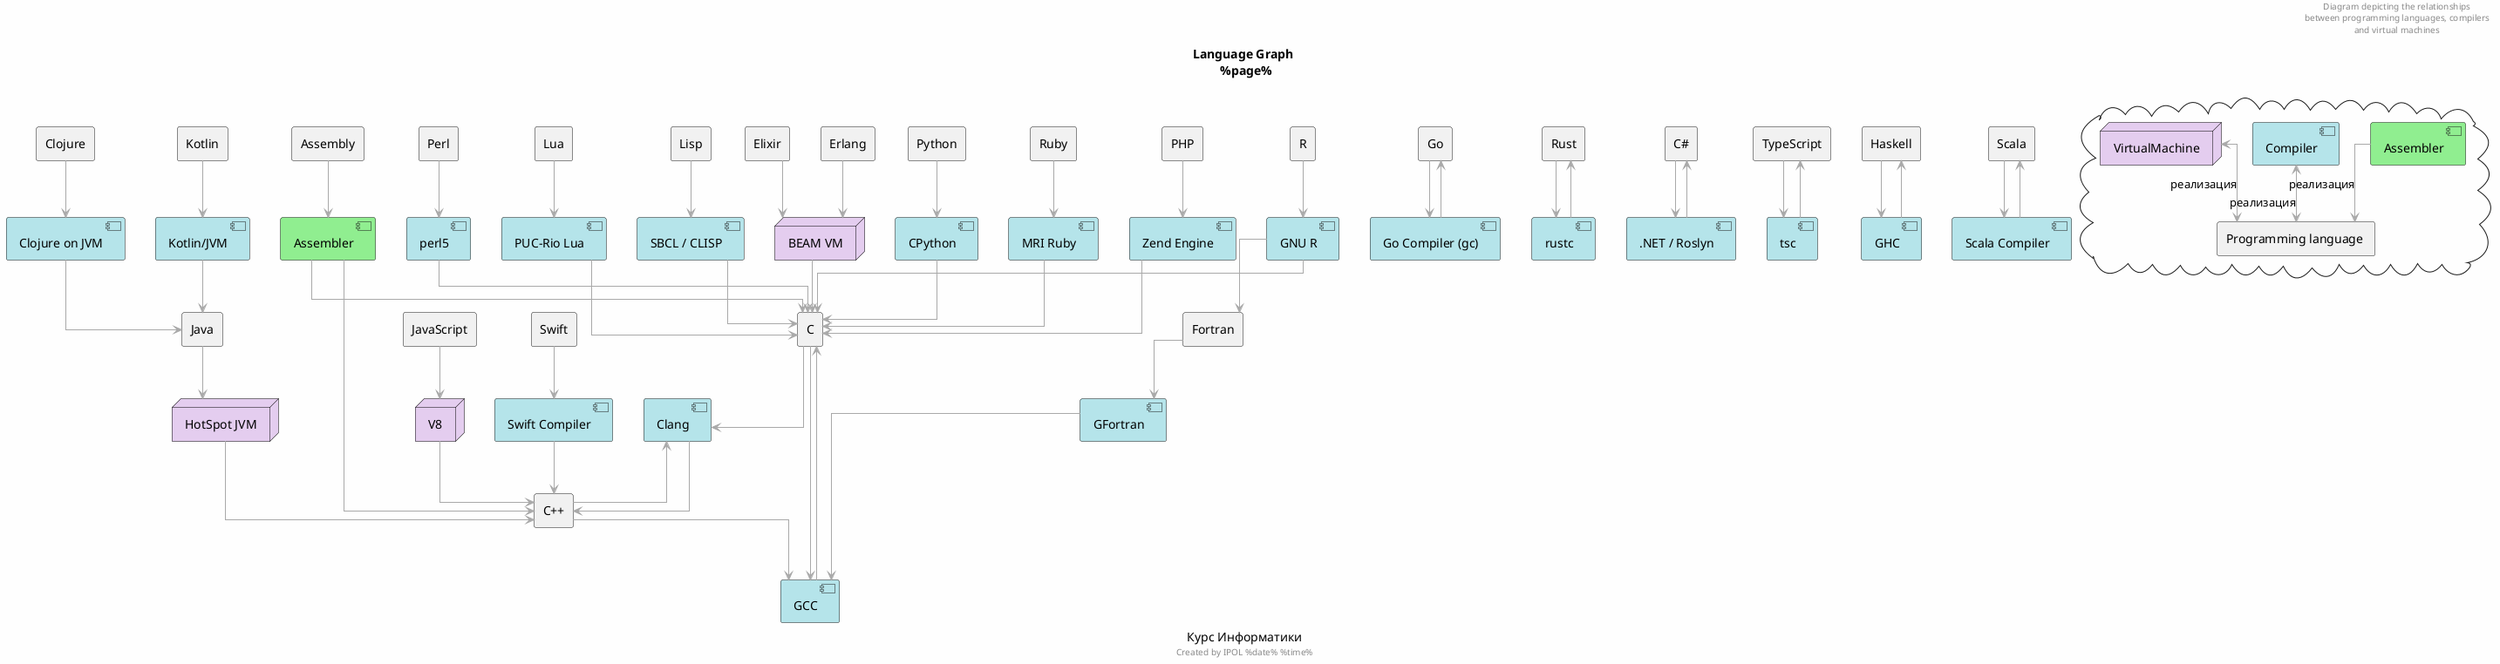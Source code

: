 @startuml LanguageGraph
!include <edgy/edgy>

skinparam headerAlignment left
skinparam footerAlignment left
skinparam headerFontSize 10
skinparam footerFontSize 10
skinparam headerFontName Monospace
skinparam footerFontName Monospace
skinparam titleFontName Monospace
skinparam legendBackgroundColor white
skinparam legendBorderColor black
skinparam legendFontColor black

header 
Diagram depicting the relationships 
between programming languages, compilers 
and virtual machines
end header

title Language Graph \n %page%

footer Created by IPOL %date% %time%

skinparam linetype ortho
skinparam defaultTextAlignment center
skinparam NodeFontColor black
skinparam NodeBorderColor black
skinparam NodeBackgroundColor #e4cdefff
skinparam ComponentFontColor black
skinparam ComponentBackgroundColor #b5e4eaff
skinparam ArrowColor darkgray
skinparam BackgroundColor #fefefe


' ЯЗЫКИ
rectangle "Python" as Python
rectangle "Java" as Java
rectangle "JavaScript" as JavaScript
rectangle "C" as C
rectangle "C++" as Cpp
rectangle "Go" as Go
rectangle "Rust" as Rust
rectangle "Ruby" as Ruby
rectangle "PHP" as PHP
rectangle "C#" as CSharp
rectangle "Swift" as Swift
rectangle "Kotlin" as Kotlin
rectangle "TypeScript" as TypeScript
rectangle "Haskell" as Haskell
rectangle "Scala" as Scala
rectangle "Perl" as Perl
rectangle "Lua" as Lua
rectangle "Elixir" as Elixir
rectangle "Erlang" as Erlang
rectangle "R" as R
rectangle "Clojure" as Clojure
rectangle "Lisp" as Lisp
rectangle "Fortran" as Fortran
rectangle "Assembly" as Ass

' КОМПИЛЯТОРЫ
component "CPython" as CPython
component "GCC" as GCC
component "Clang" as Clang
component "Go Compiler (gc)" as GoCompiler
component "rustc" as rustc
component "MRI Ruby" as MRI
component "Zend Engine" as Zend
component ".NET / Roslyn" as Roslyn
component "Swift Compiler" as SwiftCompiler
component "Kotlin/JVM" as KotlinJVM
component "tsc" as TSC
component "GHC" as GHC
component "Scala Compiler" as ScalaCompiler
component "perl5" as Perl5
component "PUC-Rio Lua" as LuaImpl
component "GNU R" as GNU_R
component "Clojure on JVM" as ClojureJVM
component "SBCL / CLISP" as LispImpl
component "GFortran" as GFortran
component "Assembler" as ASMB #LightGreen

' ВИРТУАЛЬНЫЕ МАШИНЫ / РАНТАЙМЫ (node)
node "HotSpot JVM" as HotSpot
node "V8" as V8
node "BEAM VM" as BEAM

' ЯЗЫК → РЕАЛИЗАЦИЯ
Python --> CPython
Java --> HotSpot
JavaScript --> V8
C --> GCC
Cpp --> GCC
C --> Clang
Cpp --> Clang
Go --> GoCompiler
Rust --> rustc
Ruby --> MRI
PHP --> Zend
CSharp --> Roslyn
Swift --> SwiftCompiler
Kotlin --> KotlinJVM
TypeScript --> TSC
Haskell --> GHC
Scala --> ScalaCompiler
Perl --> Perl5
Lua --> LuaImpl
Elixir --> BEAM
Erlang --> BEAM
R --> GNU_R
Clojure --> ClojureJVM
Lisp --> LispImpl
Fortran --> GFortran
GFortran --> GCC
Ass --> ASMB

' РЕАЛИЗАЦИЯ → НАПИСАНО НА
CPython --> C
HotSpot --> Cpp
V8 --> Cpp
GCC --> C
Clang --> Cpp
GoCompiler --> Go
rustc --> Rust
MRI --> C
Zend --> C
Roslyn --> CSharp
SwiftCompiler --> Cpp
KotlinJVM --> Java
TSC --> TypeScript
GHC --> Haskell
ScalaCompiler --> Scala
Perl5 --> C
LuaImpl --> C
BEAM --> C
GNU_R --> C
GNU_R --> "Fortran"
ClojureJVM --> Java
LispImpl --> C
ASMB--> C
ASMB--> Cpp

' ОБОЗНАЧЕНИЯ
cloud {
component "Assembler" as ASM #LightGreen
component "Compiler" as Comp
node "VirtualMachine" as VM
rectangle "Programming language " as Lang
Comp <--> Lang : реализация
VM <--> Lang : реализация
ASM --> Lang : реализация
}

caption Курс Информатики

newpage

skinparam legendBackgroundColor white
skinparam legendBorderColor white
skinparam legendFontColor black

header 
Diagram depicting the basic definitions
 and their relationships 
end header

title Definitions \n %page%

footer Created by IPOL %date% %time%

skinparam linetype curved

legend
| | <b>Обозначения</b>|
| 🔹| Определение|
| ▭| Среда/Система/Модуль/Компонент|
| 📄| Артефакт |
| →| Связь/зависимость|
end legend

' ОПРЕДЕЛЕНИЯ

rectangle "Compiler" as Compiler {
card CompileP[
🔹 Компиляция (Static Compilation)
....
Процесс перевода исходного кода программы
из одного языка (обычно высокого уровня)
в другой до запуска программы:
_> либо в машинный код (для нативного 
исполнения),
_> либо в байткод (для последующей 
интерпретации или JIT-компиляции).
]
}
rectangle "Runtime" as Runtime {

card RunT [
🔹 Исполняющая среда (Runtime)
....
Набор библиотек и/или механизмов,
которые работают во время исполнения 
программы и предоставляют
функциональность, которая не входит
в сам язык, но нужна для его работы.
]

rectangle "VirtualMachine" as VirM {
rectangle "Interpreter" as InterPret {
card InterP [
🔹 Интерпретация (Interpretation)
....
Процесс пошагового анализа и исполнения
программы на лету, без предварительной 
компиляции в машинный код.
Интерпретатор читает исходный 
код или байткод и непосредственно 
выполняет инструкции.
]
}
rectangle "JIT-Compiler" as JIT{
card JITP [
🔹 Компиляция на лету (Just-in-Time Compilation)
....
Процесс преобразования байткода в 
машинный код во время выполнения.
Обычно только "горячие участки" 
(часто выполняемый код).
]
}
}
artifact "Native Binary Executable" as Out2 {
card NativeBinaryExecutable [
🔹 Executbale (Machine code)
....
Бинарный код, содеражащий
машинные инструкции,
предназначенный для CPU.
_> Платформозависимый
_> Файлы <i><color:blue>.exe, .bin, .out</color></i>
]
}
}

artifact "Binary Bytecode" as Byte {
card ByteCode [
🔹 Байткод (Bytecode)
....
Бинарный, но всё ещё ""абстрактный"" код,
 предназначенный не для CPU, а для 
 виртуальной машины.
_> Платформонезависимый
_> Файлы <i><color:blue>.class, .pyc</color></i>
]
}

artifact "Source code" as SourceC {
card SourceCode [
🔹 Исходный код (Source code)
....
Human-readable, plain text 
representation of a program written 
in a high-level programming language.
_> Файлы <i><color:blue>.c, .js, .py</color></i>
]
}

artifact "Program Output"as Out1 {
card Output [
🔹 Результат выполнения программы
....
Observable result produced by a
program during or after its execution.
It can include text printed to 
the console, files written to disk, 
network messages, graphical 
interfaces, or other side effects 
depending on the program’s logic.
]
}


$flow(SourceC, CompileP, "input")
$flow(SourceC, VirM, "input")
$flow(ByteCode, CompileP, "")
$flow(ByteCode, VirM, "input")
$flow(CompileP, ByteCode, "")
$flow(Runtime, Out1, "output")
$flow(CompileP, Out2, "output")


caption Курс Информатики

@enduml
